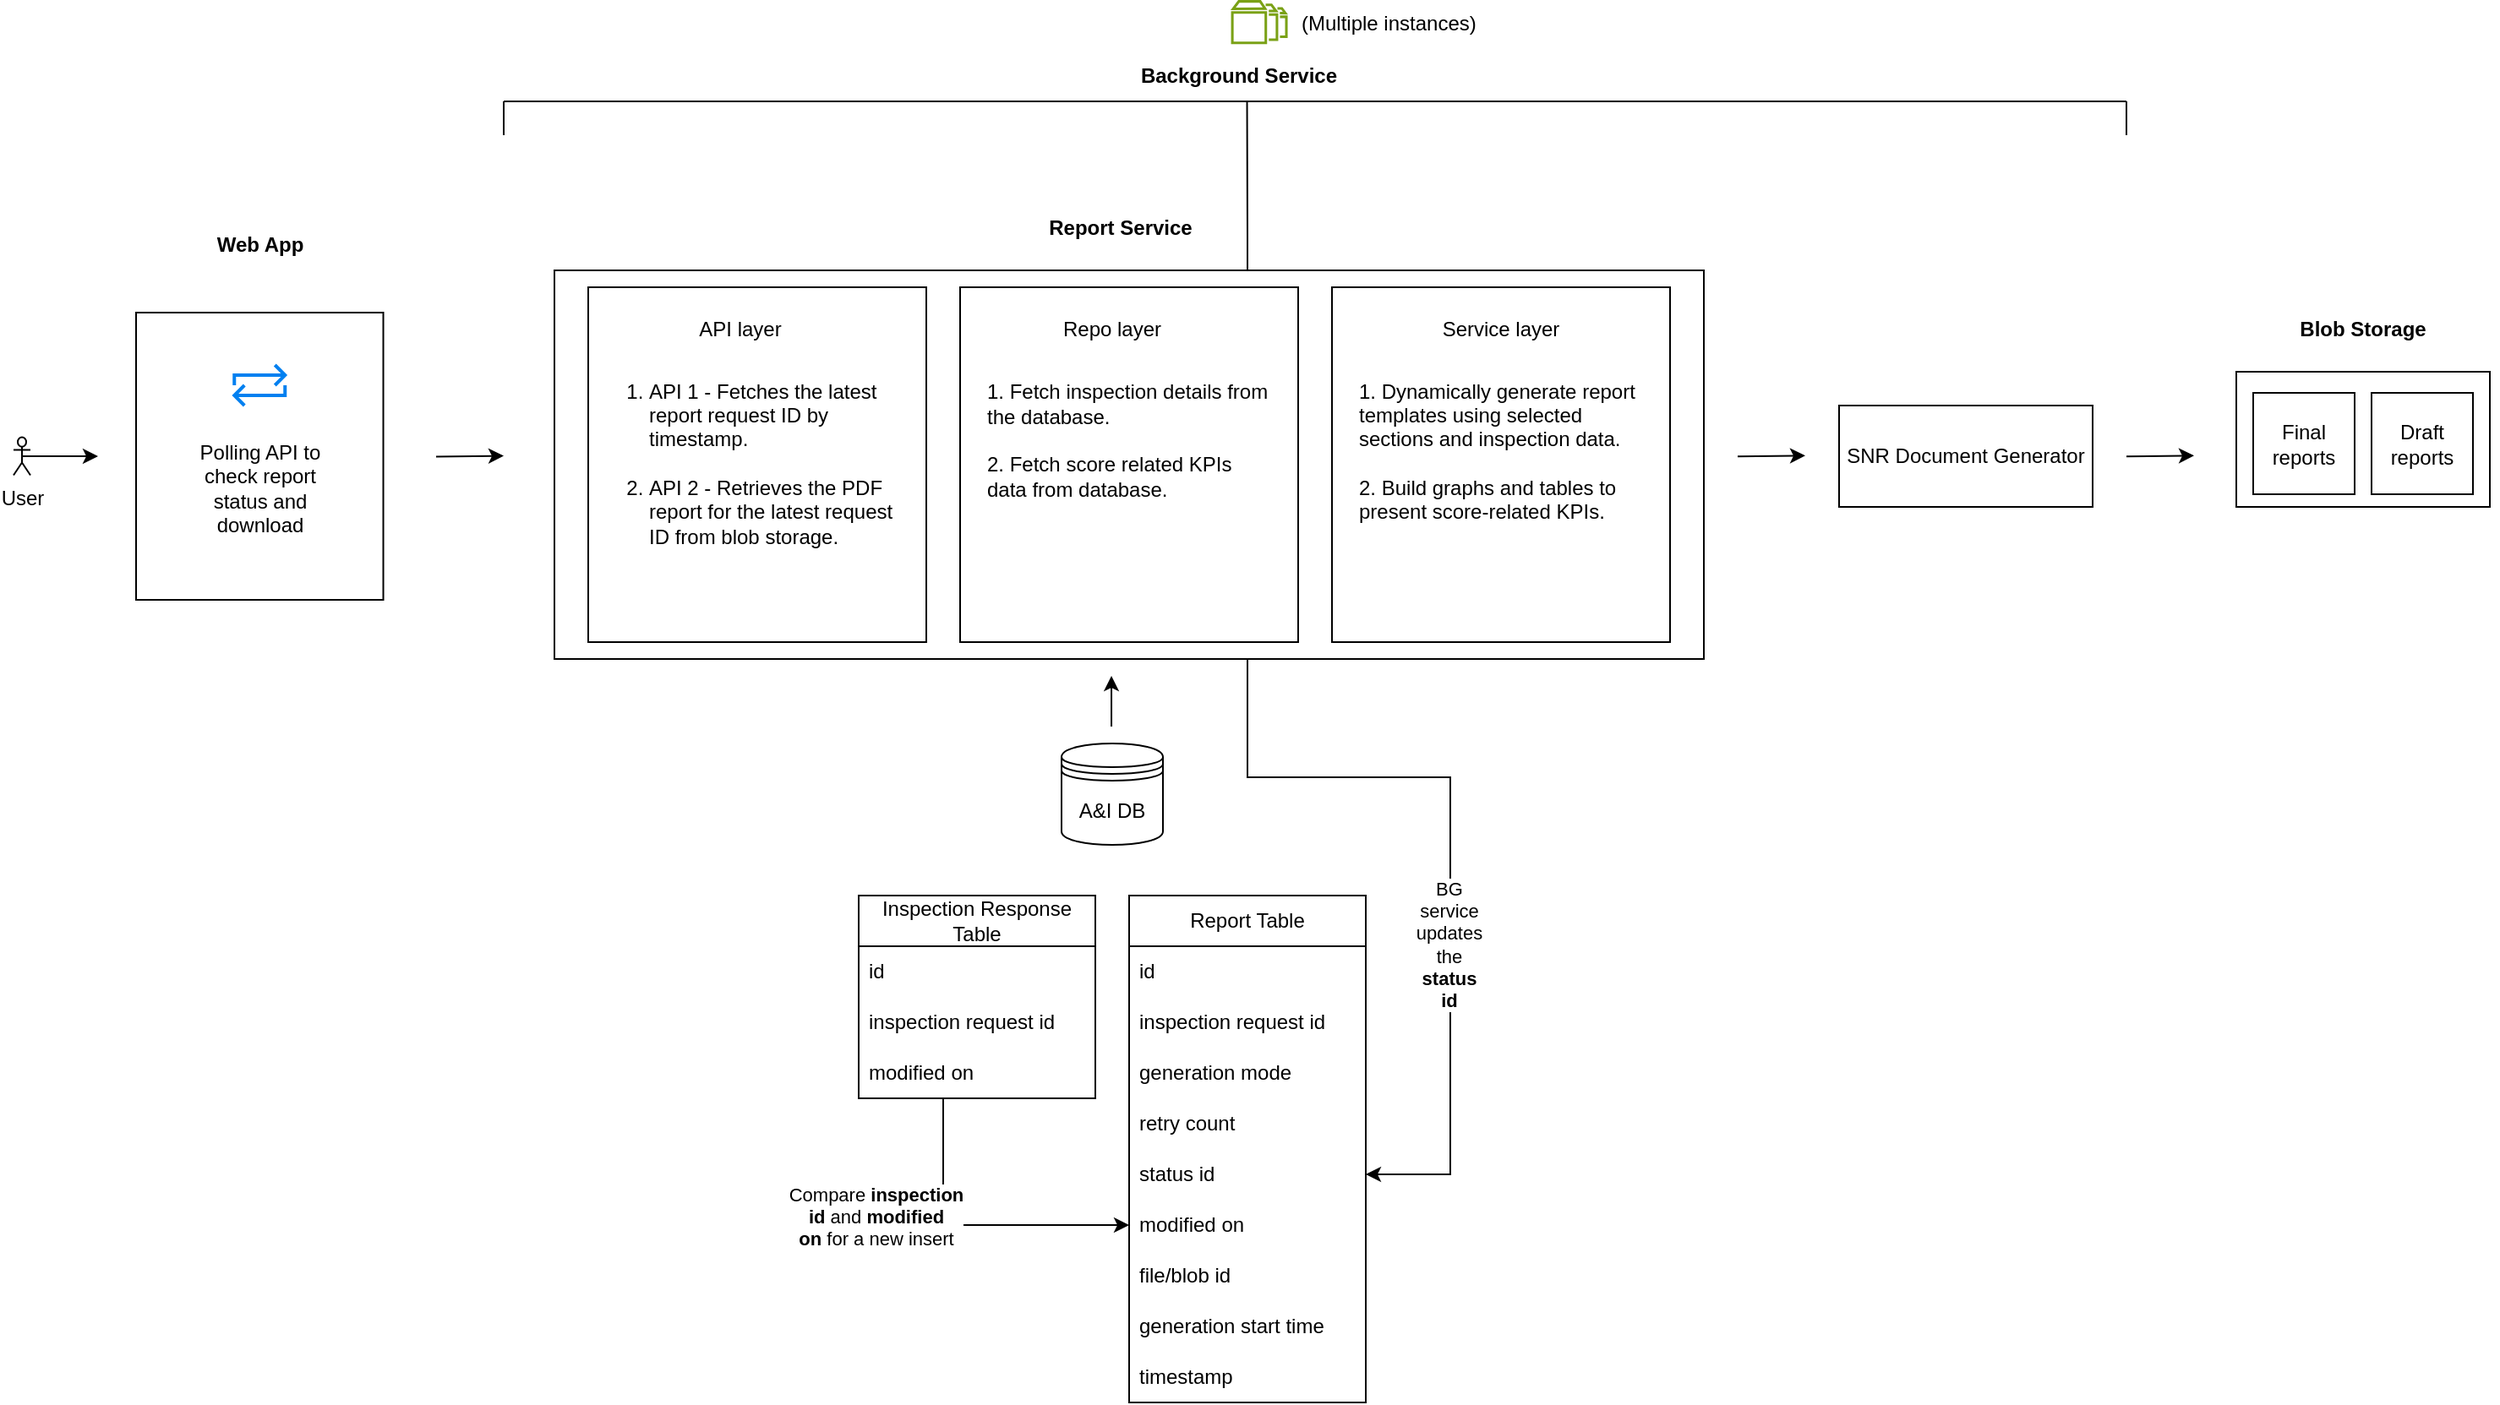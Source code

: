 <mxfile version="28.1.0">
  <diagram name="Report Service - A&amp;I" id="1YIPlWxTEJ8W7mqabqMT">
    <mxGraphModel dx="538" dy="295" grid="1" gridSize="10" guides="1" tooltips="1" connect="1" arrows="1" fold="1" page="1" pageScale="1" pageWidth="1920" pageHeight="1200" math="0" shadow="0">
      <root>
        <mxCell id="0" />
        <mxCell id="1" parent="0" />
        <mxCell id="2hkZbPnxHvf6jAYgh7-L-45" value="" style="endArrow=classic;html=1;rounded=0;entryX=1;entryY=0.5;entryDx=0;entryDy=0;exitX=0.528;exitY=1.002;exitDx=0;exitDy=0;exitPerimeter=0;" edge="1" parent="1" source="2hkZbPnxHvf6jAYgh7-L-41" target="d6Js0XEYEXI5DrSHMX23-42">
          <mxGeometry width="50" height="50" relative="1" as="geometry">
            <mxPoint x="1170" y="640" as="sourcePoint" />
            <mxPoint x="1150" y="660" as="targetPoint" />
            <Array as="points">
              <mxPoint x="1000" y="320" />
              <mxPoint x="1000" y="640" />
              <mxPoint x="1120" y="640" />
              <mxPoint x="1120" y="875" />
            </Array>
          </mxGeometry>
        </mxCell>
        <mxCell id="d6Js0XEYEXI5DrSHMX23-1" value="SNR Document Generator" style="rounded=0;whiteSpace=wrap;html=1;" parent="1" vertex="1">
          <mxGeometry x="1350" y="420" width="150" height="60" as="geometry" />
        </mxCell>
        <mxCell id="d6Js0XEYEXI5DrSHMX23-7" value="Report Service" style="text;html=1;align=center;verticalAlign=middle;whiteSpace=wrap;rounded=0;fontStyle=1" parent="1" vertex="1">
          <mxGeometry x="840" y="300" width="170" height="30" as="geometry" />
        </mxCell>
        <mxCell id="d6Js0XEYEXI5DrSHMX23-74" style="edgeStyle=orthogonalEdgeStyle;rounded=0;orthogonalLoop=1;jettySize=auto;html=1;exitX=0.5;exitY=0.5;exitDx=0;exitDy=0;exitPerimeter=0;" parent="1" source="d6Js0XEYEXI5DrSHMX23-27" edge="1">
          <mxGeometry relative="1" as="geometry">
            <mxPoint x="320" y="450" as="targetPoint" />
          </mxGeometry>
        </mxCell>
        <mxCell id="d6Js0XEYEXI5DrSHMX23-27" value="User" style="shape=umlActor;verticalLabelPosition=bottom;verticalAlign=top;html=1;outlineConnect=0;" parent="1" vertex="1">
          <mxGeometry x="270" y="438.75" width="10" height="22.5" as="geometry" />
        </mxCell>
        <mxCell id="d6Js0XEYEXI5DrSHMX23-37" value="&lt;span style=&quot;font-weight: normal;&quot;&gt;Report Table&lt;/span&gt;" style="swimlane;fontStyle=1;childLayout=stackLayout;horizontal=1;startSize=30;horizontalStack=0;resizeParent=1;resizeParentMax=0;resizeLast=0;collapsible=1;marginBottom=0;whiteSpace=wrap;html=1;" parent="1" vertex="1">
          <mxGeometry x="930" y="710" width="140" height="300" as="geometry">
            <mxRectangle x="40" y="250" width="60" height="30" as="alternateBounds" />
          </mxGeometry>
        </mxCell>
        <mxCell id="d6Js0XEYEXI5DrSHMX23-38" value="id" style="text;strokeColor=none;fillColor=none;align=left;verticalAlign=middle;spacingLeft=4;spacingRight=4;overflow=hidden;points=[[0,0.5],[1,0.5]];portConstraint=eastwest;rotatable=0;whiteSpace=wrap;html=1;" parent="d6Js0XEYEXI5DrSHMX23-37" vertex="1">
          <mxGeometry y="30" width="140" height="30" as="geometry" />
        </mxCell>
        <mxCell id="d6Js0XEYEXI5DrSHMX23-39" value="inspection request id" style="text;strokeColor=none;fillColor=none;align=left;verticalAlign=middle;spacingLeft=4;spacingRight=4;overflow=hidden;points=[[0,0.5],[1,0.5]];portConstraint=eastwest;rotatable=0;whiteSpace=wrap;html=1;" parent="d6Js0XEYEXI5DrSHMX23-37" vertex="1">
          <mxGeometry y="60" width="140" height="30" as="geometry" />
        </mxCell>
        <mxCell id="d6Js0XEYEXI5DrSHMX23-40" value="generation mode" style="text;strokeColor=none;fillColor=none;align=left;verticalAlign=middle;spacingLeft=4;spacingRight=4;overflow=hidden;points=[[0,0.5],[1,0.5]];portConstraint=eastwest;rotatable=0;whiteSpace=wrap;html=1;" parent="d6Js0XEYEXI5DrSHMX23-37" vertex="1">
          <mxGeometry y="90" width="140" height="30" as="geometry" />
        </mxCell>
        <mxCell id="d6Js0XEYEXI5DrSHMX23-41" value="retry count" style="text;strokeColor=none;fillColor=none;align=left;verticalAlign=middle;spacingLeft=4;spacingRight=4;overflow=hidden;points=[[0,0.5],[1,0.5]];portConstraint=eastwest;rotatable=0;whiteSpace=wrap;html=1;" parent="d6Js0XEYEXI5DrSHMX23-37" vertex="1">
          <mxGeometry y="120" width="140" height="30" as="geometry" />
        </mxCell>
        <mxCell id="d6Js0XEYEXI5DrSHMX23-42" value="status id" style="text;strokeColor=none;fillColor=none;align=left;verticalAlign=middle;spacingLeft=4;spacingRight=4;overflow=hidden;points=[[0,0.5],[1,0.5]];portConstraint=eastwest;rotatable=0;whiteSpace=wrap;html=1;" parent="d6Js0XEYEXI5DrSHMX23-37" vertex="1">
          <mxGeometry y="150" width="140" height="30" as="geometry" />
        </mxCell>
        <mxCell id="d6Js0XEYEXI5DrSHMX23-43" value="modified on" style="text;strokeColor=none;fillColor=none;align=left;verticalAlign=middle;spacingLeft=4;spacingRight=4;overflow=hidden;points=[[0,0.5],[1,0.5]];portConstraint=eastwest;rotatable=0;whiteSpace=wrap;html=1;" parent="d6Js0XEYEXI5DrSHMX23-37" vertex="1">
          <mxGeometry y="180" width="140" height="30" as="geometry" />
        </mxCell>
        <mxCell id="d6Js0XEYEXI5DrSHMX23-44" value="file/blob id" style="text;strokeColor=none;fillColor=none;align=left;verticalAlign=middle;spacingLeft=4;spacingRight=4;overflow=hidden;points=[[0,0.5],[1,0.5]];portConstraint=eastwest;rotatable=0;whiteSpace=wrap;html=1;" parent="d6Js0XEYEXI5DrSHMX23-37" vertex="1">
          <mxGeometry y="210" width="140" height="30" as="geometry" />
        </mxCell>
        <mxCell id="d6Js0XEYEXI5DrSHMX23-45" value="generation start time" style="text;strokeColor=none;fillColor=none;align=left;verticalAlign=middle;spacingLeft=4;spacingRight=4;overflow=hidden;points=[[0,0.5],[1,0.5]];portConstraint=eastwest;rotatable=0;whiteSpace=wrap;html=1;" parent="d6Js0XEYEXI5DrSHMX23-37" vertex="1">
          <mxGeometry y="240" width="140" height="30" as="geometry" />
        </mxCell>
        <mxCell id="2hkZbPnxHvf6jAYgh7-L-51" value="timestamp" style="text;strokeColor=none;fillColor=none;align=left;verticalAlign=middle;spacingLeft=4;spacingRight=4;overflow=hidden;points=[[0,0.5],[1,0.5]];portConstraint=eastwest;rotatable=0;whiteSpace=wrap;html=1;" vertex="1" parent="d6Js0XEYEXI5DrSHMX23-37">
          <mxGeometry y="270" width="140" height="30" as="geometry" />
        </mxCell>
        <mxCell id="d6Js0XEYEXI5DrSHMX23-50" value="A&amp;amp;I DB" style="shape=datastore;whiteSpace=wrap;html=1;fontStyle=0" parent="1" vertex="1">
          <mxGeometry x="890" y="620" width="60" height="60" as="geometry" />
        </mxCell>
        <mxCell id="d6Js0XEYEXI5DrSHMX23-54" value="" style="endArrow=classic;html=1;rounded=0;entryX=0.45;entryY=1;entryDx=0;entryDy=0;entryPerimeter=0;" parent="1" edge="1">
          <mxGeometry width="50" height="50" relative="1" as="geometry">
            <mxPoint x="919.52" y="610" as="sourcePoint" />
            <mxPoint x="919.52" y="580" as="targetPoint" />
          </mxGeometry>
        </mxCell>
        <mxCell id="d6Js0XEYEXI5DrSHMX23-56" value="" style="group;labelBackgroundColor=none;" parent="1" vertex="1" connectable="0">
          <mxGeometry x="590" y="340" width="680" height="230" as="geometry" />
        </mxCell>
        <mxCell id="d6Js0XEYEXI5DrSHMX23-3" value="" style="rounded=0;whiteSpace=wrap;html=1;" parent="d6Js0XEYEXI5DrSHMX23-56" vertex="1">
          <mxGeometry width="680" height="230" as="geometry" />
        </mxCell>
        <mxCell id="d6Js0XEYEXI5DrSHMX23-4" value="" style="rounded=0;whiteSpace=wrap;html=1;" parent="d6Js0XEYEXI5DrSHMX23-56" vertex="1">
          <mxGeometry x="20" y="10" width="200" height="210" as="geometry" />
        </mxCell>
        <mxCell id="d6Js0XEYEXI5DrSHMX23-8" value="API layer" style="text;html=1;align=center;verticalAlign=middle;whiteSpace=wrap;rounded=0;" parent="d6Js0XEYEXI5DrSHMX23-56" vertex="1">
          <mxGeometry x="80" y="20" width="60" height="30" as="geometry" />
        </mxCell>
        <mxCell id="d6Js0XEYEXI5DrSHMX23-29" value="&lt;span style=&quot;color: rgba(0, 0, 0, 0); font-family: monospace; font-size: 0px; text-align: start; text-wrap-mode: nowrap;&quot;&gt;%3CmxGraphModel%3E%3Croot%3E%3CmxCell%20id%3D%220%22%2F%3E%3CmxCell%20id%3D%221%22%20parent%3D%220%22%2F%3E%3CmxCell%20id%3D%222%22%20value%3D%22Repo%20layer%22%20style%3D%22text%3Bhtml%3D1%3Balign%3Dcenter%3BverticalAlign%3Dmiddle%3BwhiteSpace%3Dwrap%3Brounded%3D0%3B%22%20vertex%3D%221%22%20parent%3D%221%22%3E%3CmxGeometry%20x%3D%22710%22%20y%3D%22265%22%20width%3D%2280%22%20height%3D%2230%22%20as%3D%22geometry%22%2F%3E%3C%2FmxCell%3E%3CmxCell%20id%3D%223%22%20value%3D%22Fetch%20inspection%20and%20score%20related%20KPIs%20data%20from%20DB%22%20style%3D%22text%3Bhtml%3D1%3Balign%3Dcenter%3BverticalAlign%3Dmiddle%3BwhiteSpace%3Dwrap%3Brounded%3D0%3B%22%20vertex%3D%221%22%20parent%3D%221%22%3E%3CmxGeometry%20x%3D%22710%22%20y%3D%22300%22%20width%3D%2280%22%20height%3D%22130%22%20as%3D%22geometry%22%2F%3E%3C%2FmxCell%3E%3C%2Froot%3E%3C%2FmxGraphModel%3E&lt;/span&gt;" style="rounded=0;whiteSpace=wrap;html=1;" parent="d6Js0XEYEXI5DrSHMX23-56" vertex="1">
          <mxGeometry x="240" y="10" width="200" height="210" as="geometry" />
        </mxCell>
        <mxCell id="d6Js0XEYEXI5DrSHMX23-28" value="&lt;ol&gt;&lt;li&gt;API 1 - Fetches the latest report request ID by timestamp.&lt;br&gt;&lt;br&gt;&lt;/li&gt;&lt;li&gt;API 2 - Retrieves the PDF report for the latest request ID from blob storage.&lt;/li&gt;&lt;/ol&gt;&lt;div&gt;&lt;div&gt;&lt;br&gt;&lt;/div&gt;&lt;div&gt;&lt;br&gt;&lt;/div&gt;&lt;/div&gt;" style="text;strokeColor=none;fillColor=none;align=left;verticalAlign=middle;spacingLeft=4;spacingRight=4;overflow=hidden;points=[[0,0.5],[1,0.5]];portConstraint=eastwest;rotatable=0;whiteSpace=wrap;html=1;" parent="d6Js0XEYEXI5DrSHMX23-56" vertex="1">
          <mxGeometry x="10" y="50" width="200" height="140" as="geometry" />
        </mxCell>
        <mxCell id="d6Js0XEYEXI5DrSHMX23-30" value="Repo layer" style="text;html=1;align=center;verticalAlign=middle;whiteSpace=wrap;rounded=0;" parent="d6Js0XEYEXI5DrSHMX23-56" vertex="1">
          <mxGeometry x="290" y="20" width="80" height="30" as="geometry" />
        </mxCell>
        <mxCell id="d6Js0XEYEXI5DrSHMX23-32" value="&lt;span style=&quot;color: rgba(0, 0, 0, 0); font-family: monospace; font-size: 0px; text-align: start; text-wrap-mode: nowrap;&quot;&gt;%3CmxGraphModel%3E%3Croot%3E%3CmxCell%20id%3D%220%22%2F%3E%3CmxCell%20id%3D%221%22%20parent%3D%220%22%2F%3E%3CmxCell%20id%3D%222%22%20value%3D%22Repo%20layer%22%20style%3D%22text%3Bhtml%3D1%3Balign%3Dcenter%3BverticalAlign%3Dmiddle%3BwhiteSpace%3Dwrap%3Brounded%3D0%3B%22%20vertex%3D%221%22%20parent%3D%221%22%3E%3CmxGeometry%20x%3D%22710%22%20y%3D%22265%22%20width%3D%2280%22%20height%3D%2230%22%20as%3D%22geometry%22%2F%3E%3C%2FmxCell%3E%3CmxCell%20id%3D%223%22%20value%3D%22Fetch%20inspection%20and%20score%20related%20KPIs%20data%20from%20DB%22%20style%3D%22text%3Bhtml%3D1%3Balign%3Dcenter%3BverticalAlign%3Dmiddle%3BwhiteSpace%3Dwrap%3Brounded%3D0%3B%22%20vertex%3D%221%22%20parent%3D%221%22%3E%3CmxGeometry%20x%3D%22710%22%20y%3D%22300%22%20width%3D%2280%22%20height%3D%22130%22%20as%3D%22geometry%22%2F%3E%3C%2FmxCell%3E%3C%2Froot%3E%3C%2FmxGraphModel%3E&lt;/span&gt;" style="rounded=0;whiteSpace=wrap;html=1;" parent="d6Js0XEYEXI5DrSHMX23-56" vertex="1">
          <mxGeometry x="460" y="10" width="200" height="210" as="geometry" />
        </mxCell>
        <mxCell id="d6Js0XEYEXI5DrSHMX23-33" value="Service layer" style="text;html=1;align=center;verticalAlign=middle;whiteSpace=wrap;rounded=0;" parent="d6Js0XEYEXI5DrSHMX23-56" vertex="1">
          <mxGeometry x="520" y="20" width="80" height="30" as="geometry" />
        </mxCell>
        <mxCell id="d6Js0XEYEXI5DrSHMX23-35" value="&lt;span style=&quot;text-align: center;&quot;&gt;1. Fetch inspection details from the database.&lt;br&gt;&lt;br&gt;2. Fetch&amp;nbsp;&lt;/span&gt;&lt;span style=&quot;text-align: center;&quot;&gt;score related KPIs data from database.&lt;/span&gt;&lt;span style=&quot;text-align: center;&quot;&gt;&lt;br&gt;&lt;/span&gt;&lt;div&gt;&lt;div&gt;&lt;span style=&quot;text-align: center;&quot;&gt;&lt;br&gt;&lt;/span&gt;&lt;/div&gt;&lt;div&gt;&lt;span style=&quot;text-align: center;&quot;&gt;&lt;br&gt;&lt;/span&gt;&lt;/div&gt;&lt;/div&gt;" style="text;strokeColor=none;fillColor=none;align=left;verticalAlign=middle;spacingLeft=4;spacingRight=4;overflow=hidden;points=[[0,0.5],[1,0.5]];portConstraint=eastwest;rotatable=0;whiteSpace=wrap;html=1;" parent="d6Js0XEYEXI5DrSHMX23-56" vertex="1">
          <mxGeometry x="250" y="62.5" width="180" height="105" as="geometry" />
        </mxCell>
        <mxCell id="d6Js0XEYEXI5DrSHMX23-36" value="&lt;span style=&quot;text-align: center;&quot;&gt;1.&amp;nbsp;&lt;/span&gt;Dynamically generate report templates using selected sections and inspection data.&lt;span style=&quot;text-align: center;&quot;&gt;&lt;br&gt;&lt;br&gt;2.&amp;nbsp;&lt;/span&gt;Build graphs and tables to present score-related KPIs.&lt;span style=&quot;text-align: center;&quot;&gt;&lt;br&gt;&lt;/span&gt;&lt;div&gt;&lt;div&gt;&lt;span style=&quot;text-align: center;&quot;&gt;&lt;br&gt;&lt;/span&gt;&lt;/div&gt;&lt;div&gt;&lt;span style=&quot;text-align: center;&quot;&gt;&lt;br&gt;&lt;/span&gt;&lt;/div&gt;&lt;/div&gt;" style="text;strokeColor=none;fillColor=none;align=left;verticalAlign=middle;spacingLeft=4;spacingRight=4;overflow=hidden;points=[[0,0.5],[1,0.5]];portConstraint=eastwest;rotatable=0;whiteSpace=wrap;html=1;" parent="d6Js0XEYEXI5DrSHMX23-56" vertex="1">
          <mxGeometry x="470" y="62.5" width="180" height="117.5" as="geometry" />
        </mxCell>
        <mxCell id="d6Js0XEYEXI5DrSHMX23-61" value="" style="endArrow=classic;html=1;rounded=0;" parent="1" edge="1">
          <mxGeometry width="50" height="50" relative="1" as="geometry">
            <mxPoint x="1290" y="450.11" as="sourcePoint" />
            <mxPoint x="1330" y="449.67" as="targetPoint" />
          </mxGeometry>
        </mxCell>
        <mxCell id="d6Js0XEYEXI5DrSHMX23-63" value="" style="endArrow=classic;html=1;rounded=0;" parent="1" edge="1">
          <mxGeometry width="50" height="50" relative="1" as="geometry">
            <mxPoint x="1520" y="450.11" as="sourcePoint" />
            <mxPoint x="1560" y="449.67" as="targetPoint" />
          </mxGeometry>
        </mxCell>
        <mxCell id="d6Js0XEYEXI5DrSHMX23-64" value="&lt;span style=&quot;font-weight: normal;&quot;&gt;Inspection Response Table&lt;/span&gt;" style="swimlane;fontStyle=1;childLayout=stackLayout;horizontal=1;startSize=30;horizontalStack=0;resizeParent=1;resizeParentMax=0;resizeLast=0;collapsible=1;marginBottom=0;whiteSpace=wrap;html=1;" parent="1" vertex="1">
          <mxGeometry x="770" y="710" width="140" height="120" as="geometry" />
        </mxCell>
        <mxCell id="d6Js0XEYEXI5DrSHMX23-65" value="id" style="text;strokeColor=none;fillColor=none;align=left;verticalAlign=middle;spacingLeft=4;spacingRight=4;overflow=hidden;points=[[0,0.5],[1,0.5]];portConstraint=eastwest;rotatable=0;whiteSpace=wrap;html=1;" parent="d6Js0XEYEXI5DrSHMX23-64" vertex="1">
          <mxGeometry y="30" width="140" height="30" as="geometry" />
        </mxCell>
        <mxCell id="d6Js0XEYEXI5DrSHMX23-66" value="inspection request id" style="text;strokeColor=none;fillColor=none;align=left;verticalAlign=middle;spacingLeft=4;spacingRight=4;overflow=hidden;points=[[0,0.5],[1,0.5]];portConstraint=eastwest;rotatable=0;whiteSpace=wrap;html=1;" parent="d6Js0XEYEXI5DrSHMX23-64" vertex="1">
          <mxGeometry y="60" width="140" height="30" as="geometry" />
        </mxCell>
        <mxCell id="d6Js0XEYEXI5DrSHMX23-67" value="modified on" style="text;strokeColor=none;fillColor=none;align=left;verticalAlign=middle;spacingLeft=4;spacingRight=4;overflow=hidden;points=[[0,0.5],[1,0.5]];portConstraint=eastwest;rotatable=0;whiteSpace=wrap;html=1;" parent="d6Js0XEYEXI5DrSHMX23-64" vertex="1">
          <mxGeometry y="90" width="140" height="30" as="geometry" />
        </mxCell>
        <mxCell id="d6Js0XEYEXI5DrSHMX23-68" value="" style="endArrow=classic;html=1;rounded=0;entryX=0;entryY=0.5;entryDx=0;entryDy=0;" parent="1" edge="1" target="d6Js0XEYEXI5DrSHMX23-43">
          <mxGeometry relative="1" as="geometry">
            <mxPoint x="820" y="830" as="sourcePoint" />
            <mxPoint x="930.0" y="866.14" as="targetPoint" />
            <Array as="points">
              <mxPoint x="820" y="905" />
            </Array>
          </mxGeometry>
        </mxCell>
        <mxCell id="d6Js0XEYEXI5DrSHMX23-72" value="&lt;span style=&quot;color: rgba(0, 0, 0, 0); font-family: monospace; font-size: 0px; text-align: start; background-color: rgb(236, 236, 236);&quot;&gt;%3CmxGraphModel%3E%3Croot%3E%3CmxCell%20id%3D%220%22%2F%3E%3CmxCell%20id%3D%221%22%20parent%3D%220%22%2F%3E%3CmxCell%20id%3D%222%22%20value%3D%22Compare%20%26lt%3Bb%26gt%3Binspection%20id%26lt%3B%2Fb%26gt%3B%20and%26lt%3Bb%26gt%3B%20modified%20on%26lt%3B%2Fb%26gt%3B%20for%20a%20new%20insert%22%20style%3D%22edgeLabel%3Bresizable%3D0%3Bhtml%3D1%3B%3Balign%3Dright%3BverticalAlign%3Dmiddle%3BlabelPosition%3Dleft%3BverticalLabelPosition%3Dmiddle%3B%22%20connectable%3D%220%22%20vertex%3D%221%22%20parent%3D%221%22%3E%3CmxGeometry%20x%3D%22779.903%22%20y%3D%22790.14%22%20as%3D%22geometry%22%2F%3E%3C%2FmxCell%3E%3C%2Froot%3E%3C%2FmxGraphModel%3E&lt;/span&gt;&lt;span style=&quot;color: rgba(0, 0, 0, 0); font-family: monospace; font-size: 0px; text-align: start; background-color: rgb(236, 236, 236);&quot;&gt;%3CmxGraphModel%3E%3Croot%3E%3CmxCell%20id%3D%220%22%2F%3E%3CmxCell%20id%3D%221%22%20parent%3D%220%22%2F%3E%3CmxCell%20id%3D%222%22%20value%3D%22Compare%20%26lt%3Bb%26gt%3Binspection%20id%26lt%3B%2Fb%26gt%3B%20and%26lt%3Bb%26gt%3B%20modified%20on%26lt%3B%2Fb%26gt%3B%20for%20a%20new%20insert%22%20style%3D%22edgeLabel%3Bresizable%3D0%3Bhtml%3D1%3B%3Balign%3Dright%3BverticalAlign%3Dmiddle%3BlabelPosition%3Dleft%3BverticalLabelPosition%3Dmiddle%3B%22%20connectable%3D%220%22%20vertex%3D%221%22%20parent%3D%221%22%3E%3CmxGeometry%20x%3D%22779.903%22%20y%3D%22790.14%22%20as%3D%22geometry%22%2F%3E%3C%2FmxCell%3E%3C%2Froot%3E%3C%2FmxGraphModel%3E&lt;/span&gt;" style="edgeLabel;html=1;align=center;verticalAlign=middle;resizable=0;points=[];" parent="d6Js0XEYEXI5DrSHMX23-68" vertex="1" connectable="0">
          <mxGeometry x="0.122" y="-2" relative="1" as="geometry">
            <mxPoint as="offset" />
          </mxGeometry>
        </mxCell>
        <mxCell id="d6Js0XEYEXI5DrSHMX23-73" value="Compare&amp;nbsp;&lt;b&gt;inspection id&lt;/b&gt;&amp;nbsp;and&lt;b&gt;&amp;nbsp;modified on&lt;/b&gt;&amp;nbsp;for a new insert" style="edgeLabel;resizable=0;html=1;;align=center;verticalAlign=middle;labelPosition=left;verticalLabelPosition=middle;whiteSpace=wrap;imageWidth=28;" parent="1" connectable="0" vertex="1">
          <mxGeometry x="760" y="890" as="geometry">
            <mxPoint x="20" y="10" as="offset" />
          </mxGeometry>
        </mxCell>
        <mxCell id="d6Js0XEYEXI5DrSHMX23-21" value="" style="rounded=0;whiteSpace=wrap;html=1;" parent="1" vertex="1">
          <mxGeometry x="1585" y="400" width="150" height="80" as="geometry" />
        </mxCell>
        <mxCell id="d6Js0XEYEXI5DrSHMX23-57" value="Final reports" style="whiteSpace=wrap;html=1;aspect=fixed;" parent="1" vertex="1">
          <mxGeometry x="1595" y="412.5" width="60" height="60" as="geometry" />
        </mxCell>
        <mxCell id="d6Js0XEYEXI5DrSHMX23-58" value="Blob Storage" style="text;html=1;align=center;verticalAlign=middle;whiteSpace=wrap;rounded=0;fontStyle=1" parent="1" vertex="1">
          <mxGeometry x="1580" y="360" width="160" height="30" as="geometry" />
        </mxCell>
        <mxCell id="sHj_UfKYaeUGQFyIhz4J-1" value="Draft reports" style="whiteSpace=wrap;html=1;aspect=fixed;" vertex="1" parent="1">
          <mxGeometry x="1665" y="412.5" width="60" height="60" as="geometry" />
        </mxCell>
        <mxCell id="sHj_UfKYaeUGQFyIhz4J-3" value="" style="rounded=0;whiteSpace=wrap;html=1;rotation=90;" vertex="1" parent="1">
          <mxGeometry x="330.63" y="376.87" width="170" height="146.25" as="geometry" />
        </mxCell>
        <mxCell id="sHj_UfKYaeUGQFyIhz4J-4" value="" style="endArrow=classic;html=1;rounded=0;" edge="1" parent="1">
          <mxGeometry width="50" height="50" relative="1" as="geometry">
            <mxPoint x="520" y="450.22" as="sourcePoint" />
            <mxPoint x="560" y="449.78" as="targetPoint" />
          </mxGeometry>
        </mxCell>
        <mxCell id="2hkZbPnxHvf6jAYgh7-L-7" value="Web App" style="text;html=1;align=center;verticalAlign=middle;whiteSpace=wrap;rounded=0;fontStyle=1" vertex="1" parent="1">
          <mxGeometry x="330.63" y="310" width="170" height="30" as="geometry" />
        </mxCell>
        <mxCell id="2hkZbPnxHvf6jAYgh7-L-23" value="" style="html=1;verticalLabelPosition=bottom;align=center;labelBackgroundColor=#ffffff;verticalAlign=top;strokeWidth=2;strokeColor=#0080F0;shadow=0;dashed=0;shape=mxgraph.ios7.icons.repeat;pointerEvents=1" vertex="1" parent="1">
          <mxGeometry x="400.63" y="396" width="30" height="24" as="geometry" />
        </mxCell>
        <mxCell id="2hkZbPnxHvf6jAYgh7-L-25" value="Polling API to check report status and download" style="text;html=1;align=center;verticalAlign=middle;whiteSpace=wrap;rounded=0;" vertex="1" parent="1">
          <mxGeometry x="364.85" y="438.75" width="101.56" height="60" as="geometry" />
        </mxCell>
        <mxCell id="2hkZbPnxHvf6jAYgh7-L-40" value="" style="group" vertex="1" connectable="0" parent="1">
          <mxGeometry x="560" y="240" width="960" height="20" as="geometry" />
        </mxCell>
        <mxCell id="2hkZbPnxHvf6jAYgh7-L-27" value="" style="endArrow=none;html=1;rounded=0;" edge="1" parent="2hkZbPnxHvf6jAYgh7-L-40">
          <mxGeometry width="50" height="50" relative="1" as="geometry">
            <mxPoint as="sourcePoint" />
            <mxPoint x="960" as="targetPoint" />
          </mxGeometry>
        </mxCell>
        <mxCell id="2hkZbPnxHvf6jAYgh7-L-31" value="" style="endArrow=none;html=1;rounded=0;" edge="1" parent="2hkZbPnxHvf6jAYgh7-L-40">
          <mxGeometry width="50" height="50" relative="1" as="geometry">
            <mxPoint y="20" as="sourcePoint" />
            <mxPoint as="targetPoint" />
          </mxGeometry>
        </mxCell>
        <mxCell id="2hkZbPnxHvf6jAYgh7-L-32" value="" style="endArrow=none;html=1;rounded=0;" edge="1" parent="2hkZbPnxHvf6jAYgh7-L-40">
          <mxGeometry width="50" height="50" relative="1" as="geometry">
            <mxPoint x="960" y="20" as="sourcePoint" />
            <mxPoint x="960" as="targetPoint" />
          </mxGeometry>
        </mxCell>
        <mxCell id="2hkZbPnxHvf6jAYgh7-L-41" value="Background Service" style="text;html=1;align=center;verticalAlign=middle;whiteSpace=wrap;rounded=0;fontStyle=1" vertex="1" parent="1">
          <mxGeometry x="910" y="210" width="170" height="30" as="geometry" />
        </mxCell>
        <mxCell id="2hkZbPnxHvf6jAYgh7-L-43" value="" style="sketch=0;outlineConnect=0;fontColor=#232F3E;gradientColor=none;fillColor=#7AA116;strokeColor=none;dashed=0;verticalLabelPosition=bottom;verticalAlign=top;align=center;html=1;fontSize=12;fontStyle=0;aspect=fixed;pointerEvents=1;shape=mxgraph.aws4.multiple_volumes_resource;" vertex="1" parent="1">
          <mxGeometry x="990" y="180" width="34" height="26.15" as="geometry" />
        </mxCell>
        <mxCell id="2hkZbPnxHvf6jAYgh7-L-44" value="&lt;span style=&quot;text-align: center;&quot;&gt;(Multiple instances)&lt;/span&gt;" style="text;whiteSpace=wrap;html=1;" vertex="1" parent="1">
          <mxGeometry x="1030" y="180" width="170" height="40" as="geometry" />
        </mxCell>
        <mxCell id="2hkZbPnxHvf6jAYgh7-L-49" value="&lt;div style=&quot;&quot;&gt;BG service updates the &lt;b&gt;status id&lt;/b&gt;&lt;/div&gt;" style="edgeLabel;resizable=0;html=1;;align=center;verticalAlign=middle;labelPosition=left;verticalLabelPosition=middle;imageWidth=28;whiteSpace=wrap;" connectable="0" vertex="1" parent="1">
          <mxGeometry x="1120" y="730" as="geometry">
            <mxPoint x="-1" y="9" as="offset" />
          </mxGeometry>
        </mxCell>
      </root>
    </mxGraphModel>
  </diagram>
</mxfile>
